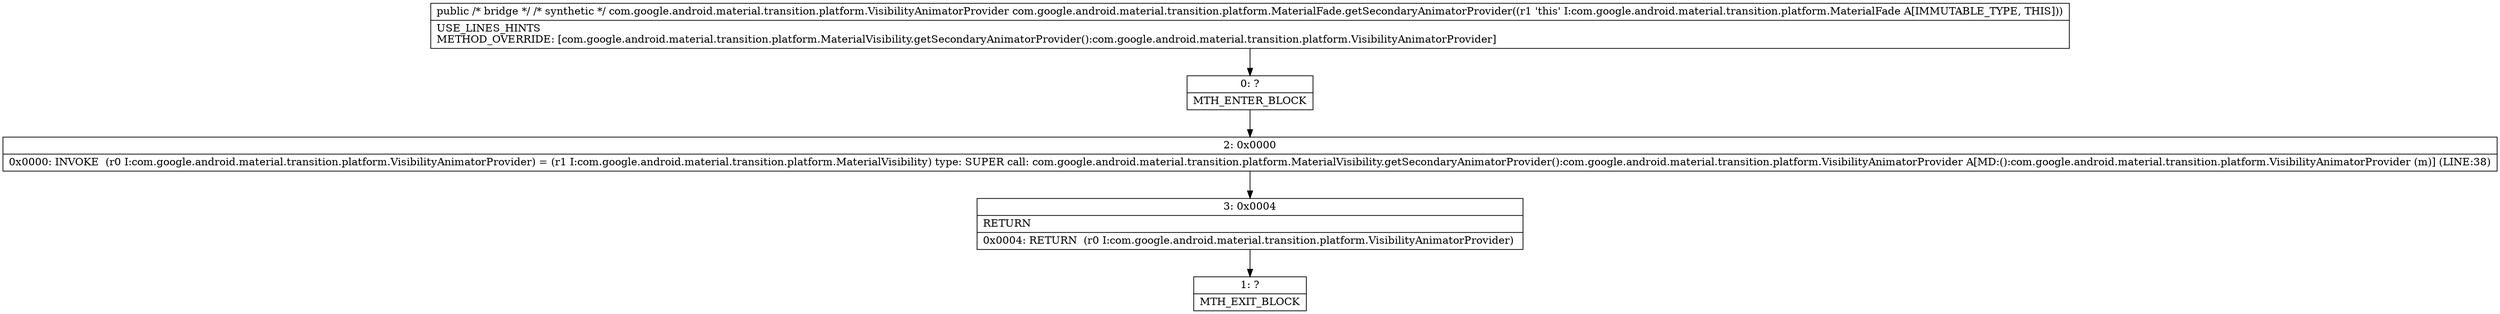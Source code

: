 digraph "CFG forcom.google.android.material.transition.platform.MaterialFade.getSecondaryAnimatorProvider()Lcom\/google\/android\/material\/transition\/platform\/VisibilityAnimatorProvider;" {
Node_0 [shape=record,label="{0\:\ ?|MTH_ENTER_BLOCK\l}"];
Node_2 [shape=record,label="{2\:\ 0x0000|0x0000: INVOKE  (r0 I:com.google.android.material.transition.platform.VisibilityAnimatorProvider) = (r1 I:com.google.android.material.transition.platform.MaterialVisibility) type: SUPER call: com.google.android.material.transition.platform.MaterialVisibility.getSecondaryAnimatorProvider():com.google.android.material.transition.platform.VisibilityAnimatorProvider A[MD:():com.google.android.material.transition.platform.VisibilityAnimatorProvider (m)] (LINE:38)\l}"];
Node_3 [shape=record,label="{3\:\ 0x0004|RETURN\l|0x0004: RETURN  (r0 I:com.google.android.material.transition.platform.VisibilityAnimatorProvider) \l}"];
Node_1 [shape=record,label="{1\:\ ?|MTH_EXIT_BLOCK\l}"];
MethodNode[shape=record,label="{public \/* bridge *\/ \/* synthetic *\/ com.google.android.material.transition.platform.VisibilityAnimatorProvider com.google.android.material.transition.platform.MaterialFade.getSecondaryAnimatorProvider((r1 'this' I:com.google.android.material.transition.platform.MaterialFade A[IMMUTABLE_TYPE, THIS]))  | USE_LINES_HINTS\lMETHOD_OVERRIDE: [com.google.android.material.transition.platform.MaterialVisibility.getSecondaryAnimatorProvider():com.google.android.material.transition.platform.VisibilityAnimatorProvider]\l}"];
MethodNode -> Node_0;Node_0 -> Node_2;
Node_2 -> Node_3;
Node_3 -> Node_1;
}

